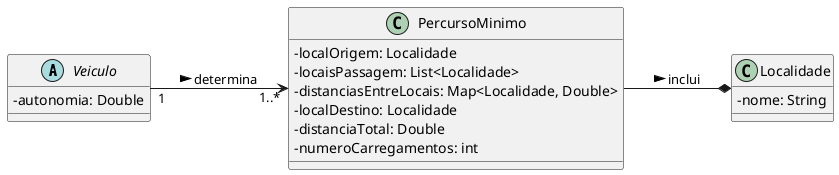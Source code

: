 @startuml
'skinparam monochrome true
skinparam packageStyle rectangle
skinparam shadowing false

skinparam classAttributeIconSize 0

left to right direction

' Classes
abstract class Veiculo {
    - autonomia: Double
}

class Localidade {
    - nome: String
}

class PercursoMinimo {
    - localOrigem: Localidade
    - locaisPassagem: List<Localidade>
    - distanciasEntreLocais: Map<Localidade, Double>
    - localDestino: Localidade
    - distanciaTotal: Double
    - numeroCarregamentos: int
}

' Associações
Veiculo "1" --> "1..*" PercursoMinimo : determina >
PercursoMinimo --* Localidade : inclui >

@enduml

